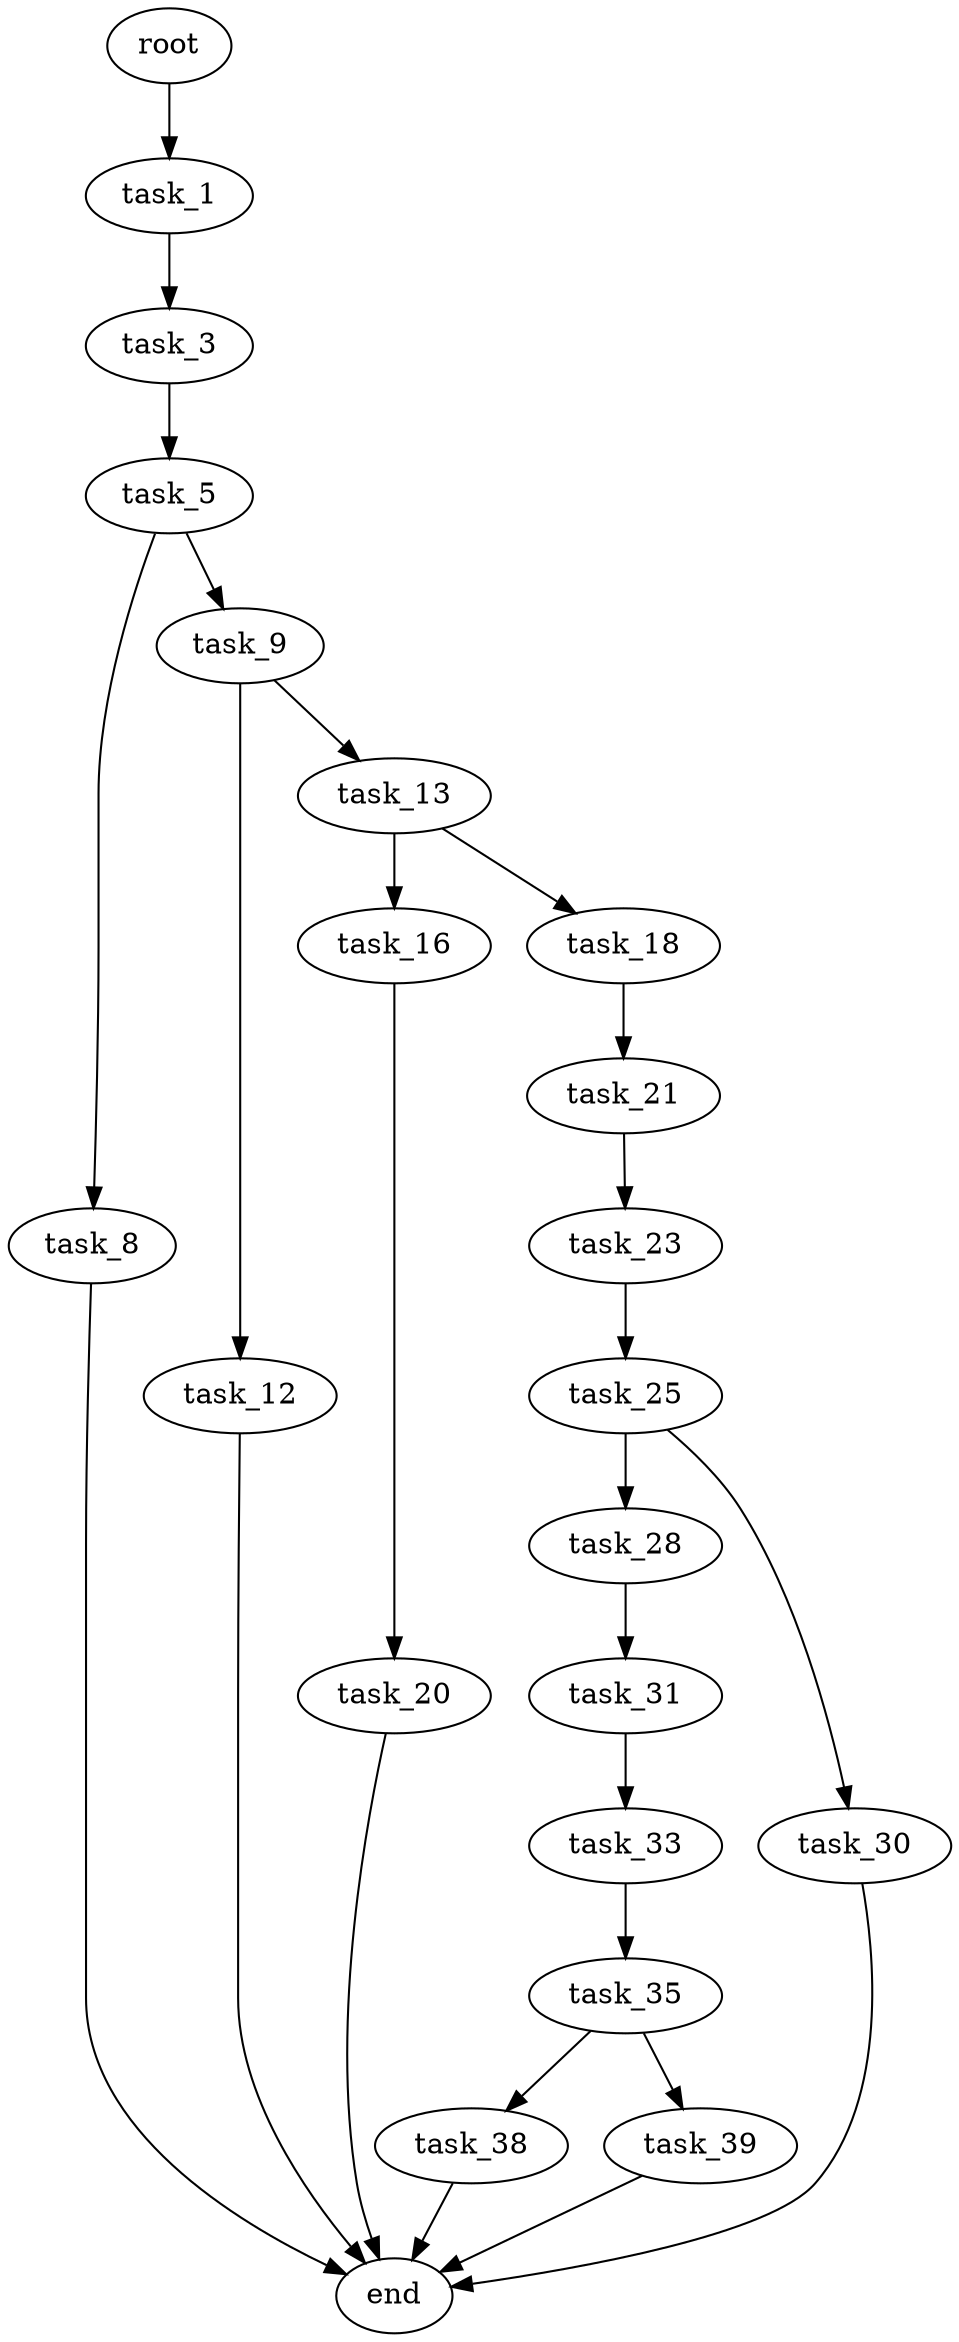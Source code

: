 digraph G {
  root [size="0.000000"];
  task_1 [size="425803208023.000000"];
  task_3 [size="4654376231.000000"];
  task_5 [size="469483067445.000000"];
  task_8 [size="30706399084.000000"];
  task_9 [size="21159976898.000000"];
  end [size="0.000000"];
  task_12 [size="12455018402.000000"];
  task_13 [size="87066177186.000000"];
  task_16 [size="255557925598.000000"];
  task_18 [size="231928233984.000000"];
  task_20 [size="45532354247.000000"];
  task_21 [size="782757789696.000000"];
  task_23 [size="723056417527.000000"];
  task_25 [size="231928233984.000000"];
  task_28 [size="134217728000.000000"];
  task_30 [size="243310236888.000000"];
  task_31 [size="368293445632.000000"];
  task_33 [size="549755813888.000000"];
  task_35 [size="1073741824000.000000"];
  task_38 [size="231928233984.000000"];
  task_39 [size="259781124431.000000"];

  root -> task_1 [size="1.000000"];
  task_1 -> task_3 [size="411041792.000000"];
  task_3 -> task_5 [size="75497472.000000"];
  task_5 -> task_8 [size="301989888.000000"];
  task_5 -> task_9 [size="301989888.000000"];
  task_8 -> end [size="1.000000"];
  task_9 -> task_12 [size="536870912.000000"];
  task_9 -> task_13 [size="536870912.000000"];
  task_12 -> end [size="1.000000"];
  task_13 -> task_16 [size="75497472.000000"];
  task_13 -> task_18 [size="75497472.000000"];
  task_16 -> task_20 [size="209715200.000000"];
  task_18 -> task_21 [size="301989888.000000"];
  task_20 -> end [size="1.000000"];
  task_21 -> task_23 [size="679477248.000000"];
  task_23 -> task_25 [size="679477248.000000"];
  task_25 -> task_28 [size="301989888.000000"];
  task_25 -> task_30 [size="301989888.000000"];
  task_28 -> task_31 [size="209715200.000000"];
  task_30 -> end [size="1.000000"];
  task_31 -> task_33 [size="411041792.000000"];
  task_33 -> task_35 [size="536870912.000000"];
  task_35 -> task_38 [size="838860800.000000"];
  task_35 -> task_39 [size="838860800.000000"];
  task_38 -> end [size="1.000000"];
  task_39 -> end [size="1.000000"];
}

